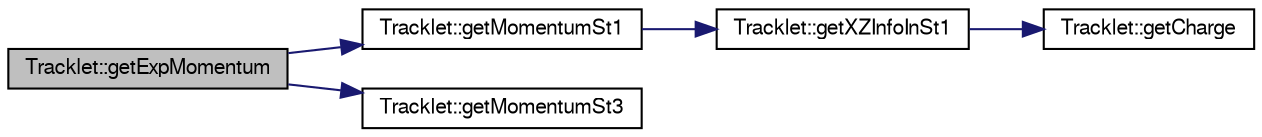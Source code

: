 digraph "Tracklet::getExpMomentum"
{
  bgcolor="transparent";
  edge [fontname="FreeSans",fontsize="10",labelfontname="FreeSans",labelfontsize="10"];
  node [fontname="FreeSans",fontsize="10",shape=record];
  rankdir="LR";
  Node1 [label="Tracklet::getExpMomentum",height=0.2,width=0.4,color="black", fillcolor="grey75", style="filled" fontcolor="black"];
  Node1 -> Node2 [color="midnightblue",fontsize="10",style="solid",fontname="FreeSans"];
  Node2 [label="Tracklet::getMomentumSt1",height=0.2,width=0.4,color="black",URL="$d2/d26/classTracklet.html#ac310f24d1ee58a7399dc27adda34631c"];
  Node2 -> Node3 [color="midnightblue",fontsize="10",style="solid",fontname="FreeSans"];
  Node3 [label="Tracklet::getXZInfoInSt1",height=0.2,width=0.4,color="black",URL="$d2/d26/classTracklet.html#a640bd5ca2291ae7828fe556502bc3d88"];
  Node3 -> Node4 [color="midnightblue",fontsize="10",style="solid",fontname="FreeSans"];
  Node4 [label="Tracklet::getCharge",height=0.2,width=0.4,color="black",URL="$d2/d26/classTracklet.html#a1f2be06375c110356dabc35f1033ea73"];
  Node1 -> Node5 [color="midnightblue",fontsize="10",style="solid",fontname="FreeSans"];
  Node5 [label="Tracklet::getMomentumSt3",height=0.2,width=0.4,color="black",URL="$d2/d26/classTracklet.html#ae9796a5b5b679759493927b0e5a38f7e"];
}
